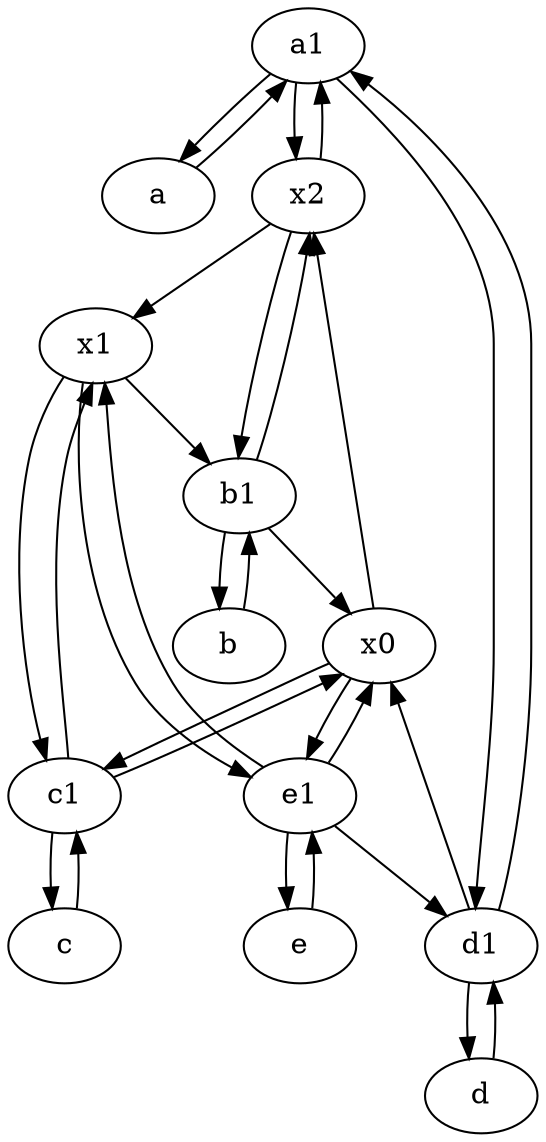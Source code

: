 digraph  {
	a1 [pos="40,15!"];
	a [pos="40,10!"];
	b1 [pos="45,20!"];
	x1;
	e1 [pos="25,45!"];
	x2;
	c1 [pos="30,15!"];
	e [pos="30,50!"];
	d [pos="20,30!"];
	x0;
	c [pos="20,10!"];
	d1 [pos="25,30!"];
	b [pos="50,20!"];
	x1 -> b1;
	a1 -> a;
	e1 -> x1;
	x1 -> c1;
	d -> d1;
	x2 -> a1;
	e1 -> x0;
	a1 -> d1;
	b1 -> x2;
	x1 -> e1;
	b -> b1;
	d1 -> d;
	c1 -> x1;
	c1 -> x0;
	e1 -> d1;
	c1 -> c;
	b1 -> b;
	x2 -> x1;
	e1 -> e;
	e -> e1;
	b1 -> x0;
	x0 -> c1;
	c -> c1;
	x2 -> b1;
	x0 -> x2;
	a -> a1;
	d1 -> a1;
	x0 -> e1;
	a1 -> x2;
	d1 -> x0;

	}